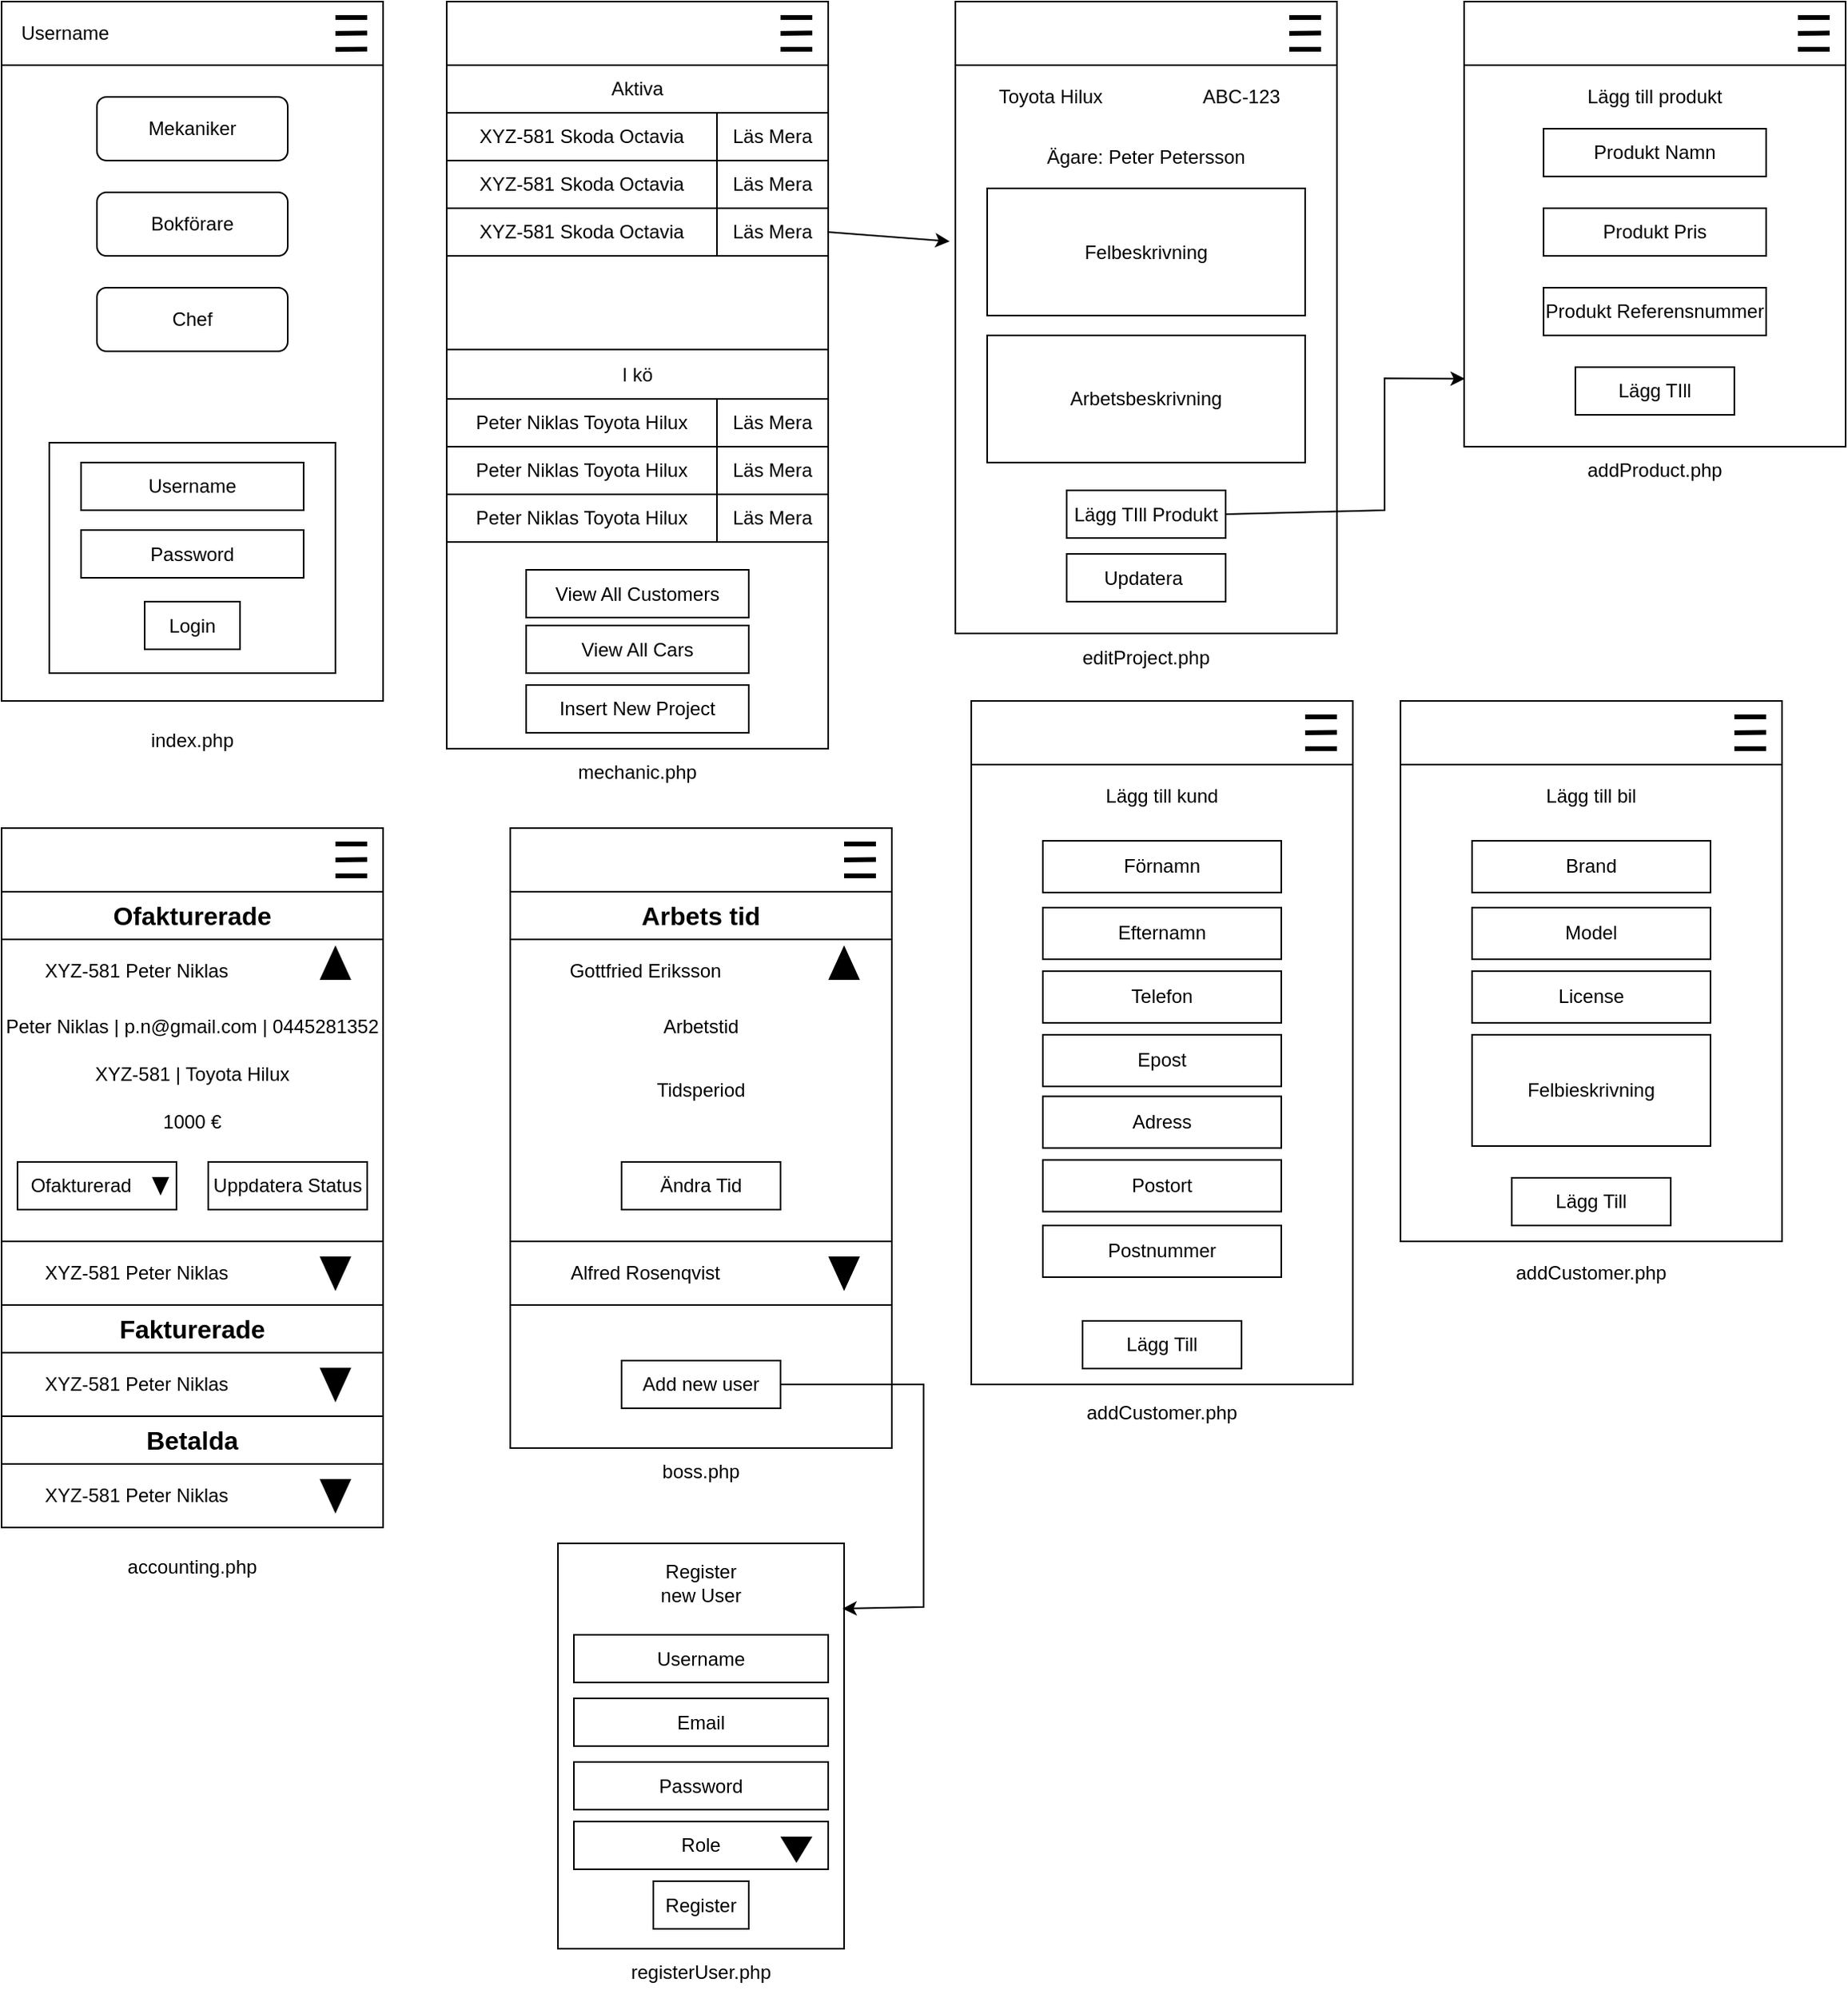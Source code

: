 <mxfile version="24.7.7">
  <diagram name="Page-1" id="hXLBf2nmdJU55-6QV0SX">
    <mxGraphModel dx="1615" dy="877" grid="1" gridSize="10" guides="1" tooltips="1" connect="1" arrows="1" fold="1" page="1" pageScale="1" pageWidth="827" pageHeight="1169" math="0" shadow="0">
      <root>
        <mxCell id="0" />
        <mxCell id="1" parent="0" />
        <mxCell id="6DfYMqk8ctFuEvHkuuXB-1" value="" style="rounded=0;whiteSpace=wrap;html=1;" parent="1" vertex="1">
          <mxGeometry x="40" y="40" width="240" height="440" as="geometry" />
        </mxCell>
        <mxCell id="6DfYMqk8ctFuEvHkuuXB-2" value="index.php" style="text;html=1;align=center;verticalAlign=middle;whiteSpace=wrap;rounded=0;" parent="1" vertex="1">
          <mxGeometry x="100" y="490" width="120" height="30" as="geometry" />
        </mxCell>
        <mxCell id="6DfYMqk8ctFuEvHkuuXB-3" value="" style="rounded=0;whiteSpace=wrap;html=1;" parent="1" vertex="1">
          <mxGeometry x="40" y="40" width="240" height="40" as="geometry" />
        </mxCell>
        <mxCell id="6DfYMqk8ctFuEvHkuuXB-4" value="" style="endArrow=none;html=1;rounded=0;strokeWidth=3;" parent="1" edge="1">
          <mxGeometry width="50" height="50" relative="1" as="geometry">
            <mxPoint x="250" y="50" as="sourcePoint" />
            <mxPoint x="270" y="50" as="targetPoint" />
          </mxGeometry>
        </mxCell>
        <mxCell id="6DfYMqk8ctFuEvHkuuXB-5" value="" style="endArrow=none;html=1;rounded=0;strokeWidth=3;" parent="1" edge="1">
          <mxGeometry width="50" height="50" relative="1" as="geometry">
            <mxPoint x="250" y="60" as="sourcePoint" />
            <mxPoint x="270" y="59.76" as="targetPoint" />
          </mxGeometry>
        </mxCell>
        <mxCell id="6DfYMqk8ctFuEvHkuuXB-6" value="" style="endArrow=none;html=1;rounded=0;strokeWidth=3;" parent="1" edge="1">
          <mxGeometry width="50" height="50" relative="1" as="geometry">
            <mxPoint x="250" y="70.12" as="sourcePoint" />
            <mxPoint x="270" y="69.88" as="targetPoint" />
          </mxGeometry>
        </mxCell>
        <mxCell id="6DfYMqk8ctFuEvHkuuXB-7" value="Mekaniker" style="rounded=1;whiteSpace=wrap;html=1;" parent="1" vertex="1">
          <mxGeometry x="100" y="100" width="120" height="40" as="geometry" />
        </mxCell>
        <mxCell id="6DfYMqk8ctFuEvHkuuXB-8" value="Chef" style="rounded=1;whiteSpace=wrap;html=1;" parent="1" vertex="1">
          <mxGeometry x="100" y="220" width="120" height="40" as="geometry" />
        </mxCell>
        <mxCell id="6DfYMqk8ctFuEvHkuuXB-9" value="Bokförare" style="rounded=1;whiteSpace=wrap;html=1;" parent="1" vertex="1">
          <mxGeometry x="100" y="160" width="120" height="40" as="geometry" />
        </mxCell>
        <mxCell id="6DfYMqk8ctFuEvHkuuXB-10" value="Username" style="text;html=1;align=center;verticalAlign=middle;whiteSpace=wrap;rounded=0;" parent="1" vertex="1">
          <mxGeometry x="40" y="40" width="80" height="40" as="geometry" />
        </mxCell>
        <mxCell id="6DfYMqk8ctFuEvHkuuXB-11" value="" style="rounded=0;whiteSpace=wrap;html=1;" parent="1" vertex="1">
          <mxGeometry x="70" y="317.5" width="180" height="145" as="geometry" />
        </mxCell>
        <mxCell id="6DfYMqk8ctFuEvHkuuXB-12" value="Username" style="rounded=0;whiteSpace=wrap;html=1;" parent="1" vertex="1">
          <mxGeometry x="90" y="330" width="140" height="30" as="geometry" />
        </mxCell>
        <mxCell id="6DfYMqk8ctFuEvHkuuXB-13" value="Password" style="rounded=0;whiteSpace=wrap;html=1;" parent="1" vertex="1">
          <mxGeometry x="90" y="372.5" width="140" height="30" as="geometry" />
        </mxCell>
        <mxCell id="6DfYMqk8ctFuEvHkuuXB-14" value="Login" style="rounded=0;whiteSpace=wrap;html=1;" parent="1" vertex="1">
          <mxGeometry x="130" y="417.5" width="60" height="30" as="geometry" />
        </mxCell>
        <mxCell id="6DfYMqk8ctFuEvHkuuXB-16" value="" style="rounded=0;whiteSpace=wrap;html=1;" parent="1" vertex="1">
          <mxGeometry x="320" y="40" width="240" height="470" as="geometry" />
        </mxCell>
        <mxCell id="6DfYMqk8ctFuEvHkuuXB-17" value="" style="rounded=0;whiteSpace=wrap;html=1;" parent="1" vertex="1">
          <mxGeometry x="320" y="40" width="240" height="40" as="geometry" />
        </mxCell>
        <mxCell id="6DfYMqk8ctFuEvHkuuXB-18" value="" style="endArrow=none;html=1;rounded=0;strokeWidth=3;" parent="1" edge="1">
          <mxGeometry width="50" height="50" relative="1" as="geometry">
            <mxPoint x="530" y="50" as="sourcePoint" />
            <mxPoint x="550" y="50" as="targetPoint" />
          </mxGeometry>
        </mxCell>
        <mxCell id="6DfYMqk8ctFuEvHkuuXB-19" value="" style="endArrow=none;html=1;rounded=0;strokeWidth=3;" parent="1" edge="1">
          <mxGeometry width="50" height="50" relative="1" as="geometry">
            <mxPoint x="530" y="60" as="sourcePoint" />
            <mxPoint x="550" y="59.76" as="targetPoint" />
          </mxGeometry>
        </mxCell>
        <mxCell id="6DfYMqk8ctFuEvHkuuXB-20" value="" style="endArrow=none;html=1;rounded=0;strokeWidth=3;" parent="1" edge="1">
          <mxGeometry width="50" height="50" relative="1" as="geometry">
            <mxPoint x="530" y="70" as="sourcePoint" />
            <mxPoint x="550" y="70" as="targetPoint" />
          </mxGeometry>
        </mxCell>
        <mxCell id="6DfYMqk8ctFuEvHkuuXB-21" value="" style="rounded=0;whiteSpace=wrap;html=1;" parent="1" vertex="1">
          <mxGeometry x="320" y="110" width="240" height="30" as="geometry" />
        </mxCell>
        <mxCell id="6DfYMqk8ctFuEvHkuuXB-22" value="Aktiva" style="text;html=1;align=center;verticalAlign=middle;whiteSpace=wrap;rounded=0;" parent="1" vertex="1">
          <mxGeometry x="410" y="80" width="60" height="30" as="geometry" />
        </mxCell>
        <mxCell id="6DfYMqk8ctFuEvHkuuXB-23" value="XYZ-581 Skoda Octavia" style="text;html=1;align=center;verticalAlign=middle;whiteSpace=wrap;rounded=0;" parent="1" vertex="1">
          <mxGeometry x="320" y="110" width="170" height="30" as="geometry" />
        </mxCell>
        <mxCell id="6DfYMqk8ctFuEvHkuuXB-24" value="Läs Mera" style="rounded=0;whiteSpace=wrap;html=1;" parent="1" vertex="1">
          <mxGeometry x="490" y="110" width="70" height="30" as="geometry" />
        </mxCell>
        <mxCell id="6DfYMqk8ctFuEvHkuuXB-25" value="" style="rounded=0;whiteSpace=wrap;html=1;" parent="1" vertex="1">
          <mxGeometry x="320" y="140" width="240" height="30" as="geometry" />
        </mxCell>
        <mxCell id="6DfYMqk8ctFuEvHkuuXB-26" value="XYZ-581 Skoda Octavia" style="text;html=1;align=center;verticalAlign=middle;whiteSpace=wrap;rounded=0;" parent="1" vertex="1">
          <mxGeometry x="320" y="140" width="170" height="30" as="geometry" />
        </mxCell>
        <mxCell id="6DfYMqk8ctFuEvHkuuXB-27" value="Läs Mera" style="rounded=0;whiteSpace=wrap;html=1;" parent="1" vertex="1">
          <mxGeometry x="490" y="140" width="70" height="30" as="geometry" />
        </mxCell>
        <mxCell id="6DfYMqk8ctFuEvHkuuXB-28" value="" style="rounded=0;whiteSpace=wrap;html=1;" parent="1" vertex="1">
          <mxGeometry x="320" y="170" width="240" height="30" as="geometry" />
        </mxCell>
        <mxCell id="6DfYMqk8ctFuEvHkuuXB-29" value="XYZ-581 Skoda Octavia" style="text;html=1;align=center;verticalAlign=middle;whiteSpace=wrap;rounded=0;" parent="1" vertex="1">
          <mxGeometry x="320" y="170" width="170" height="30" as="geometry" />
        </mxCell>
        <mxCell id="6DfYMqk8ctFuEvHkuuXB-30" value="Läs Mera" style="rounded=0;whiteSpace=wrap;html=1;" parent="1" vertex="1">
          <mxGeometry x="490" y="170" width="70" height="30" as="geometry" />
        </mxCell>
        <mxCell id="6DfYMqk8ctFuEvHkuuXB-31" value="" style="endArrow=none;html=1;rounded=0;entryX=1;entryY=0.5;entryDx=0;entryDy=0;exitX=0;exitY=0.5;exitDx=0;exitDy=0;" parent="1" edge="1">
          <mxGeometry width="50" height="50" relative="1" as="geometry">
            <mxPoint x="320" y="258.82" as="sourcePoint" />
            <mxPoint x="560" y="258.82" as="targetPoint" />
          </mxGeometry>
        </mxCell>
        <mxCell id="6DfYMqk8ctFuEvHkuuXB-32" value="" style="rounded=0;whiteSpace=wrap;html=1;" parent="1" vertex="1">
          <mxGeometry x="320" y="290" width="240" height="30" as="geometry" />
        </mxCell>
        <mxCell id="6DfYMqk8ctFuEvHkuuXB-33" value="Peter Niklas Toyota Hilux" style="text;html=1;align=center;verticalAlign=middle;whiteSpace=wrap;rounded=0;" parent="1" vertex="1">
          <mxGeometry x="320" y="290" width="170" height="30" as="geometry" />
        </mxCell>
        <mxCell id="6DfYMqk8ctFuEvHkuuXB-34" value="Läs Mera" style="rounded=0;whiteSpace=wrap;html=1;" parent="1" vertex="1">
          <mxGeometry x="490" y="290" width="70" height="30" as="geometry" />
        </mxCell>
        <mxCell id="6DfYMqk8ctFuEvHkuuXB-35" value="I kö" style="text;html=1;align=center;verticalAlign=middle;whiteSpace=wrap;rounded=0;" parent="1" vertex="1">
          <mxGeometry x="410" y="260" width="60" height="30" as="geometry" />
        </mxCell>
        <mxCell id="6DfYMqk8ctFuEvHkuuXB-36" value="" style="rounded=0;whiteSpace=wrap;html=1;" parent="1" vertex="1">
          <mxGeometry x="320" y="320" width="240" height="30" as="geometry" />
        </mxCell>
        <mxCell id="6DfYMqk8ctFuEvHkuuXB-37" value="Peter Niklas Toyota Hilux" style="text;html=1;align=center;verticalAlign=middle;whiteSpace=wrap;rounded=0;" parent="1" vertex="1">
          <mxGeometry x="320" y="320" width="170" height="30" as="geometry" />
        </mxCell>
        <mxCell id="6DfYMqk8ctFuEvHkuuXB-38" value="Läs Mera" style="rounded=0;whiteSpace=wrap;html=1;" parent="1" vertex="1">
          <mxGeometry x="490" y="320" width="70" height="30" as="geometry" />
        </mxCell>
        <mxCell id="6DfYMqk8ctFuEvHkuuXB-39" value="" style="rounded=0;whiteSpace=wrap;html=1;" parent="1" vertex="1">
          <mxGeometry x="320" y="350" width="240" height="30" as="geometry" />
        </mxCell>
        <mxCell id="6DfYMqk8ctFuEvHkuuXB-40" value="Peter Niklas Toyota Hilux" style="text;html=1;align=center;verticalAlign=middle;whiteSpace=wrap;rounded=0;" parent="1" vertex="1">
          <mxGeometry x="320" y="350" width="170" height="30" as="geometry" />
        </mxCell>
        <mxCell id="6DfYMqk8ctFuEvHkuuXB-41" value="Läs Mera" style="rounded=0;whiteSpace=wrap;html=1;" parent="1" vertex="1">
          <mxGeometry x="490" y="350" width="70" height="30" as="geometry" />
        </mxCell>
        <mxCell id="6DfYMqk8ctFuEvHkuuXB-42" value="View All Cars" style="rounded=0;whiteSpace=wrap;html=1;" parent="1" vertex="1">
          <mxGeometry x="370" y="432.5" width="140" height="30" as="geometry" />
        </mxCell>
        <mxCell id="6DfYMqk8ctFuEvHkuuXB-43" value="View All Customers" style="rounded=0;whiteSpace=wrap;html=1;" parent="1" vertex="1">
          <mxGeometry x="370" y="397.5" width="140" height="30" as="geometry" />
        </mxCell>
        <mxCell id="6DfYMqk8ctFuEvHkuuXB-44" value="Insert New Project" style="rounded=0;whiteSpace=wrap;html=1;" parent="1" vertex="1">
          <mxGeometry x="370" y="470" width="140" height="30" as="geometry" />
        </mxCell>
        <mxCell id="6DfYMqk8ctFuEvHkuuXB-45" value="mechanic.php" style="text;html=1;align=center;verticalAlign=middle;whiteSpace=wrap;rounded=0;" parent="1" vertex="1">
          <mxGeometry x="380" y="510" width="120" height="30" as="geometry" />
        </mxCell>
        <mxCell id="6DfYMqk8ctFuEvHkuuXB-46" value="" style="rounded=0;whiteSpace=wrap;html=1;" parent="1" vertex="1">
          <mxGeometry x="40" y="560" width="240" height="440" as="geometry" />
        </mxCell>
        <mxCell id="6DfYMqk8ctFuEvHkuuXB-47" value="accounting.php" style="text;html=1;align=center;verticalAlign=middle;whiteSpace=wrap;rounded=0;" parent="1" vertex="1">
          <mxGeometry x="100" y="1010" width="120" height="30" as="geometry" />
        </mxCell>
        <mxCell id="6DfYMqk8ctFuEvHkuuXB-48" value="" style="rounded=0;whiteSpace=wrap;html=1;" parent="1" vertex="1">
          <mxGeometry x="40" y="560" width="240" height="40" as="geometry" />
        </mxCell>
        <mxCell id="6DfYMqk8ctFuEvHkuuXB-49" value="" style="endArrow=none;html=1;rounded=0;strokeWidth=3;" parent="1" edge="1">
          <mxGeometry width="50" height="50" relative="1" as="geometry">
            <mxPoint x="250" y="570" as="sourcePoint" />
            <mxPoint x="270" y="570" as="targetPoint" />
          </mxGeometry>
        </mxCell>
        <mxCell id="6DfYMqk8ctFuEvHkuuXB-50" value="" style="endArrow=none;html=1;rounded=0;strokeWidth=3;" parent="1" edge="1">
          <mxGeometry width="50" height="50" relative="1" as="geometry">
            <mxPoint x="250" y="580" as="sourcePoint" />
            <mxPoint x="270" y="579.76" as="targetPoint" />
          </mxGeometry>
        </mxCell>
        <mxCell id="6DfYMqk8ctFuEvHkuuXB-51" value="" style="endArrow=none;html=1;rounded=0;strokeWidth=3;" parent="1" edge="1">
          <mxGeometry width="50" height="50" relative="1" as="geometry">
            <mxPoint x="250" y="590" as="sourcePoint" />
            <mxPoint x="270" y="590" as="targetPoint" />
          </mxGeometry>
        </mxCell>
        <mxCell id="6DfYMqk8ctFuEvHkuuXB-52" value="&lt;font style=&quot;font-size: 16px;&quot;&gt;&lt;b&gt;Ofakturerade&lt;/b&gt;&lt;/font&gt;" style="rounded=0;whiteSpace=wrap;html=1;" parent="1" vertex="1">
          <mxGeometry x="40" y="600" width="240" height="30" as="geometry" />
        </mxCell>
        <mxCell id="6DfYMqk8ctFuEvHkuuXB-53" value="" style="rounded=0;whiteSpace=wrap;html=1;" parent="1" vertex="1">
          <mxGeometry x="40" y="630" width="240" height="190" as="geometry" />
        </mxCell>
        <mxCell id="6DfYMqk8ctFuEvHkuuXB-54" value="XYZ-581 Peter Niklas" style="text;html=1;align=center;verticalAlign=middle;whiteSpace=wrap;rounded=0;" parent="1" vertex="1">
          <mxGeometry x="40" y="630" width="170" height="40" as="geometry" />
        </mxCell>
        <mxCell id="6DfYMqk8ctFuEvHkuuXB-55" value="" style="shape=mxgraph.arrows2.wedgeArrow;html=1;bendable=0;startWidth=9.167;fillColor=strokeColor;defaultFillColor=invert;defaultGradientColor=invert;rounded=0;" parent="1" edge="1">
          <mxGeometry width="100" height="100" relative="1" as="geometry">
            <mxPoint x="250" y="655" as="sourcePoint" />
            <mxPoint x="250" y="635" as="targetPoint" />
          </mxGeometry>
        </mxCell>
        <mxCell id="6DfYMqk8ctFuEvHkuuXB-56" value="" style="rounded=0;whiteSpace=wrap;html=1;" parent="1" vertex="1">
          <mxGeometry x="40" y="820" width="240" height="40" as="geometry" />
        </mxCell>
        <mxCell id="6DfYMqk8ctFuEvHkuuXB-57" value="XYZ-581 Peter Niklas" style="text;html=1;align=center;verticalAlign=middle;whiteSpace=wrap;rounded=0;" parent="1" vertex="1">
          <mxGeometry x="40" y="820" width="170" height="40" as="geometry" />
        </mxCell>
        <mxCell id="6DfYMqk8ctFuEvHkuuXB-58" value="" style="shape=mxgraph.arrows2.wedgeArrow;html=1;bendable=0;startWidth=9.167;fillColor=strokeColor;defaultFillColor=invert;defaultGradientColor=invert;rounded=0;" parent="1" edge="1">
          <mxGeometry width="100" height="100" relative="1" as="geometry">
            <mxPoint x="250" y="830" as="sourcePoint" />
            <mxPoint x="250" y="850" as="targetPoint" />
          </mxGeometry>
        </mxCell>
        <mxCell id="6DfYMqk8ctFuEvHkuuXB-59" value="Peter Niklas | p.n@gmail.com | 0445281352" style="text;html=1;align=center;verticalAlign=middle;whiteSpace=wrap;rounded=0;" parent="1" vertex="1">
          <mxGeometry x="40" y="670" width="240" height="30" as="geometry" />
        </mxCell>
        <mxCell id="6DfYMqk8ctFuEvHkuuXB-60" value="XYZ-581 | Toyota Hilux" style="text;html=1;align=center;verticalAlign=middle;whiteSpace=wrap;rounded=0;" parent="1" vertex="1">
          <mxGeometry x="40" y="700" width="240" height="30" as="geometry" />
        </mxCell>
        <mxCell id="6DfYMqk8ctFuEvHkuuXB-61" value="1000 €" style="text;html=1;align=center;verticalAlign=middle;whiteSpace=wrap;rounded=0;" parent="1" vertex="1">
          <mxGeometry x="40" y="730" width="240" height="30" as="geometry" />
        </mxCell>
        <mxCell id="6DfYMqk8ctFuEvHkuuXB-62" value="" style="rounded=0;whiteSpace=wrap;html=1;" parent="1" vertex="1">
          <mxGeometry x="50" y="770" width="100" height="30" as="geometry" />
        </mxCell>
        <mxCell id="6DfYMqk8ctFuEvHkuuXB-63" value="Ofakturerad" style="text;html=1;align=center;verticalAlign=middle;whiteSpace=wrap;rounded=0;" parent="1" vertex="1">
          <mxGeometry x="60" y="770" width="60" height="30" as="geometry" />
        </mxCell>
        <mxCell id="6DfYMqk8ctFuEvHkuuXB-64" value="" style="shape=mxgraph.arrows2.wedgeArrow;html=1;bendable=0;startWidth=4.651;fillColor=strokeColor;defaultFillColor=invert;defaultGradientColor=invert;rounded=0;" parent="1" edge="1">
          <mxGeometry width="100" height="100" relative="1" as="geometry">
            <mxPoint x="140" y="780" as="sourcePoint" />
            <mxPoint x="140" y="790" as="targetPoint" />
          </mxGeometry>
        </mxCell>
        <mxCell id="6DfYMqk8ctFuEvHkuuXB-65" value="Uppdatera Status" style="rounded=0;whiteSpace=wrap;html=1;" parent="1" vertex="1">
          <mxGeometry x="170" y="770" width="100" height="30" as="geometry" />
        </mxCell>
        <mxCell id="6DfYMqk8ctFuEvHkuuXB-66" value="&lt;font style=&quot;font-size: 16px;&quot;&gt;&lt;b&gt;Fakturerade&lt;/b&gt;&lt;/font&gt;" style="rounded=0;whiteSpace=wrap;html=1;" parent="1" vertex="1">
          <mxGeometry x="40" y="860" width="240" height="30" as="geometry" />
        </mxCell>
        <mxCell id="6DfYMqk8ctFuEvHkuuXB-67" value="" style="rounded=0;whiteSpace=wrap;html=1;" parent="1" vertex="1">
          <mxGeometry x="40" y="890" width="240" height="40" as="geometry" />
        </mxCell>
        <mxCell id="6DfYMqk8ctFuEvHkuuXB-68" value="XYZ-581 Peter Niklas" style="text;html=1;align=center;verticalAlign=middle;whiteSpace=wrap;rounded=0;" parent="1" vertex="1">
          <mxGeometry x="40" y="890" width="170" height="40" as="geometry" />
        </mxCell>
        <mxCell id="6DfYMqk8ctFuEvHkuuXB-69" value="" style="shape=mxgraph.arrows2.wedgeArrow;html=1;bendable=0;startWidth=9.167;fillColor=strokeColor;defaultFillColor=invert;defaultGradientColor=invert;rounded=0;" parent="1" edge="1">
          <mxGeometry width="100" height="100" relative="1" as="geometry">
            <mxPoint x="250" y="900" as="sourcePoint" />
            <mxPoint x="250" y="920" as="targetPoint" />
          </mxGeometry>
        </mxCell>
        <mxCell id="6DfYMqk8ctFuEvHkuuXB-70" value="&lt;font style=&quot;font-size: 16px;&quot;&gt;&lt;b&gt;Betalda&lt;/b&gt;&lt;/font&gt;" style="rounded=0;whiteSpace=wrap;html=1;" parent="1" vertex="1">
          <mxGeometry x="40" y="930" width="240" height="30" as="geometry" />
        </mxCell>
        <mxCell id="6DfYMqk8ctFuEvHkuuXB-71" value="" style="rounded=0;whiteSpace=wrap;html=1;" parent="1" vertex="1">
          <mxGeometry x="40" y="960" width="240" height="40" as="geometry" />
        </mxCell>
        <mxCell id="6DfYMqk8ctFuEvHkuuXB-72" value="XYZ-581 Peter Niklas" style="text;html=1;align=center;verticalAlign=middle;whiteSpace=wrap;rounded=0;" parent="1" vertex="1">
          <mxGeometry x="40" y="960" width="170" height="40" as="geometry" />
        </mxCell>
        <mxCell id="6DfYMqk8ctFuEvHkuuXB-73" value="" style="shape=mxgraph.arrows2.wedgeArrow;html=1;bendable=0;startWidth=9.167;fillColor=strokeColor;defaultFillColor=invert;defaultGradientColor=invert;rounded=0;" parent="1" edge="1">
          <mxGeometry width="100" height="100" relative="1" as="geometry">
            <mxPoint x="250" y="970" as="sourcePoint" />
            <mxPoint x="250" y="990" as="targetPoint" />
          </mxGeometry>
        </mxCell>
        <mxCell id="6DfYMqk8ctFuEvHkuuXB-74" value="" style="rounded=0;whiteSpace=wrap;html=1;" parent="1" vertex="1">
          <mxGeometry x="360" y="560" width="240" height="300" as="geometry" />
        </mxCell>
        <mxCell id="6DfYMqk8ctFuEvHkuuXB-75" value="" style="rounded=0;whiteSpace=wrap;html=1;" parent="1" vertex="1">
          <mxGeometry x="360" y="560" width="240" height="40" as="geometry" />
        </mxCell>
        <mxCell id="6DfYMqk8ctFuEvHkuuXB-76" value="" style="endArrow=none;html=1;rounded=0;strokeWidth=3;" parent="1" edge="1">
          <mxGeometry width="50" height="50" relative="1" as="geometry">
            <mxPoint x="570" y="570" as="sourcePoint" />
            <mxPoint x="590" y="570" as="targetPoint" />
          </mxGeometry>
        </mxCell>
        <mxCell id="6DfYMqk8ctFuEvHkuuXB-77" value="" style="endArrow=none;html=1;rounded=0;strokeWidth=3;" parent="1" edge="1">
          <mxGeometry width="50" height="50" relative="1" as="geometry">
            <mxPoint x="570" y="580" as="sourcePoint" />
            <mxPoint x="590" y="579.76" as="targetPoint" />
          </mxGeometry>
        </mxCell>
        <mxCell id="6DfYMqk8ctFuEvHkuuXB-78" value="" style="endArrow=none;html=1;rounded=0;strokeWidth=3;" parent="1" edge="1">
          <mxGeometry width="50" height="50" relative="1" as="geometry">
            <mxPoint x="570" y="590" as="sourcePoint" />
            <mxPoint x="590" y="590" as="targetPoint" />
          </mxGeometry>
        </mxCell>
        <mxCell id="6DfYMqk8ctFuEvHkuuXB-79" value="boss.php" style="text;html=1;align=center;verticalAlign=middle;whiteSpace=wrap;rounded=0;" parent="1" vertex="1">
          <mxGeometry x="420" y="950" width="120" height="30" as="geometry" />
        </mxCell>
        <mxCell id="6DfYMqk8ctFuEvHkuuXB-80" value="&lt;span style=&quot;font-size: 16px;&quot;&gt;&lt;b&gt;Arbets tid&lt;/b&gt;&lt;/span&gt;" style="rounded=0;whiteSpace=wrap;html=1;" parent="1" vertex="1">
          <mxGeometry x="360" y="600" width="240" height="30" as="geometry" />
        </mxCell>
        <mxCell id="6DfYMqk8ctFuEvHkuuXB-81" value="" style="rounded=0;whiteSpace=wrap;html=1;" parent="1" vertex="1">
          <mxGeometry x="360" y="630" width="240" height="190" as="geometry" />
        </mxCell>
        <mxCell id="6DfYMqk8ctFuEvHkuuXB-82" value="Gottfried Eriksson" style="text;html=1;align=center;verticalAlign=middle;whiteSpace=wrap;rounded=0;" parent="1" vertex="1">
          <mxGeometry x="360" y="630" width="170" height="40" as="geometry" />
        </mxCell>
        <mxCell id="6DfYMqk8ctFuEvHkuuXB-83" value="" style="shape=mxgraph.arrows2.wedgeArrow;html=1;bendable=0;startWidth=9.167;fillColor=strokeColor;defaultFillColor=invert;defaultGradientColor=invert;rounded=0;" parent="1" edge="1">
          <mxGeometry width="100" height="100" relative="1" as="geometry">
            <mxPoint x="570" y="655" as="sourcePoint" />
            <mxPoint x="570" y="635" as="targetPoint" />
          </mxGeometry>
        </mxCell>
        <mxCell id="6DfYMqk8ctFuEvHkuuXB-84" value="Arbetstid" style="text;html=1;align=center;verticalAlign=middle;whiteSpace=wrap;rounded=0;" parent="1" vertex="1">
          <mxGeometry x="360" y="670" width="240" height="30" as="geometry" />
        </mxCell>
        <mxCell id="6DfYMqk8ctFuEvHkuuXB-85" value="Tidsperiod" style="text;html=1;align=center;verticalAlign=middle;whiteSpace=wrap;rounded=0;" parent="1" vertex="1">
          <mxGeometry x="360" y="710" width="240" height="30" as="geometry" />
        </mxCell>
        <mxCell id="6DfYMqk8ctFuEvHkuuXB-87" value="Ändra Tid" style="rounded=0;whiteSpace=wrap;html=1;" parent="1" vertex="1">
          <mxGeometry x="430" y="770" width="100" height="30" as="geometry" />
        </mxCell>
        <mxCell id="6DfYMqk8ctFuEvHkuuXB-88" value="" style="rounded=0;whiteSpace=wrap;html=1;" parent="1" vertex="1">
          <mxGeometry x="360" y="820" width="240" height="40" as="geometry" />
        </mxCell>
        <mxCell id="6DfYMqk8ctFuEvHkuuXB-89" value="Alfred Rosenqvist" style="text;html=1;align=center;verticalAlign=middle;whiteSpace=wrap;rounded=0;" parent="1" vertex="1">
          <mxGeometry x="360" y="820" width="170" height="40" as="geometry" />
        </mxCell>
        <mxCell id="6DfYMqk8ctFuEvHkuuXB-90" value="" style="shape=mxgraph.arrows2.wedgeArrow;html=1;bendable=0;startWidth=9.167;fillColor=strokeColor;defaultFillColor=invert;defaultGradientColor=invert;rounded=0;" parent="1" edge="1">
          <mxGeometry width="100" height="100" relative="1" as="geometry">
            <mxPoint x="570" y="830" as="sourcePoint" />
            <mxPoint x="570" y="850" as="targetPoint" />
          </mxGeometry>
        </mxCell>
        <mxCell id="6DfYMqk8ctFuEvHkuuXB-91" value="" style="rounded=0;whiteSpace=wrap;html=1;" parent="1" vertex="1">
          <mxGeometry x="390" y="1010" width="180" height="255" as="geometry" />
        </mxCell>
        <mxCell id="6DfYMqk8ctFuEvHkuuXB-92" value="Username" style="rounded=0;whiteSpace=wrap;html=1;" parent="1" vertex="1">
          <mxGeometry x="400" y="1067.5" width="160" height="30" as="geometry" />
        </mxCell>
        <mxCell id="6DfYMqk8ctFuEvHkuuXB-93" value="Email" style="rounded=0;whiteSpace=wrap;html=1;" parent="1" vertex="1">
          <mxGeometry x="400" y="1107.5" width="160" height="30" as="geometry" />
        </mxCell>
        <mxCell id="6DfYMqk8ctFuEvHkuuXB-94" value="Password" style="rounded=0;whiteSpace=wrap;html=1;" parent="1" vertex="1">
          <mxGeometry x="400" y="1147.5" width="160" height="30" as="geometry" />
        </mxCell>
        <mxCell id="6DfYMqk8ctFuEvHkuuXB-95" value="Register" style="rounded=0;whiteSpace=wrap;html=1;" parent="1" vertex="1">
          <mxGeometry x="450" y="1222.5" width="60" height="30" as="geometry" />
        </mxCell>
        <mxCell id="6DfYMqk8ctFuEvHkuuXB-96" value="Register new User" style="text;html=1;align=center;verticalAlign=middle;whiteSpace=wrap;rounded=0;" parent="1" vertex="1">
          <mxGeometry x="450" y="1020" width="60" height="30" as="geometry" />
        </mxCell>
        <mxCell id="6DfYMqk8ctFuEvHkuuXB-97" value="Role" style="rounded=0;whiteSpace=wrap;html=1;" parent="1" vertex="1">
          <mxGeometry x="400" y="1185" width="160" height="30" as="geometry" />
        </mxCell>
        <mxCell id="6DfYMqk8ctFuEvHkuuXB-98" value="" style="shape=mxgraph.arrows2.wedgeArrow;html=1;bendable=0;startWidth=9.167;fillColor=strokeColor;defaultFillColor=invert;defaultGradientColor=invert;rounded=0;" parent="1" edge="1">
          <mxGeometry width="100" height="100" relative="1" as="geometry">
            <mxPoint x="540" y="1195" as="sourcePoint" />
            <mxPoint x="540" y="1210" as="targetPoint" />
          </mxGeometry>
        </mxCell>
        <mxCell id="xMDKRbj3SsFjfM6YkodZ-1" value="" style="rounded=0;whiteSpace=wrap;html=1;" vertex="1" parent="1">
          <mxGeometry x="960" y="80" width="240" height="240" as="geometry" />
        </mxCell>
        <mxCell id="xMDKRbj3SsFjfM6YkodZ-2" value="Lägg till produkt" style="text;html=1;align=center;verticalAlign=middle;whiteSpace=wrap;rounded=0;" vertex="1" parent="1">
          <mxGeometry x="995" y="80" width="170" height="40" as="geometry" />
        </mxCell>
        <mxCell id="xMDKRbj3SsFjfM6YkodZ-7" value="Lägg TIll" style="rounded=0;whiteSpace=wrap;html=1;" vertex="1" parent="1">
          <mxGeometry x="1030" y="270" width="100" height="30" as="geometry" />
        </mxCell>
        <mxCell id="xMDKRbj3SsFjfM6YkodZ-8" value="" style="rounded=0;whiteSpace=wrap;html=1;" vertex="1" parent="1">
          <mxGeometry x="960" y="40" width="240" height="40" as="geometry" />
        </mxCell>
        <mxCell id="xMDKRbj3SsFjfM6YkodZ-9" value="" style="endArrow=none;html=1;rounded=0;strokeWidth=3;" edge="1" parent="1">
          <mxGeometry width="50" height="50" relative="1" as="geometry">
            <mxPoint x="1170" y="50" as="sourcePoint" />
            <mxPoint x="1190" y="50" as="targetPoint" />
          </mxGeometry>
        </mxCell>
        <mxCell id="xMDKRbj3SsFjfM6YkodZ-10" value="" style="endArrow=none;html=1;rounded=0;strokeWidth=3;" edge="1" parent="1">
          <mxGeometry width="50" height="50" relative="1" as="geometry">
            <mxPoint x="1170" y="60" as="sourcePoint" />
            <mxPoint x="1190" y="59.76" as="targetPoint" />
          </mxGeometry>
        </mxCell>
        <mxCell id="xMDKRbj3SsFjfM6YkodZ-11" value="" style="endArrow=none;html=1;rounded=0;strokeWidth=3;" edge="1" parent="1">
          <mxGeometry width="50" height="50" relative="1" as="geometry">
            <mxPoint x="1170" y="70" as="sourcePoint" />
            <mxPoint x="1190" y="70" as="targetPoint" />
          </mxGeometry>
        </mxCell>
        <mxCell id="xMDKRbj3SsFjfM6YkodZ-13" value="Produkt Namn" style="rounded=0;whiteSpace=wrap;html=1;" vertex="1" parent="1">
          <mxGeometry x="1010" y="120" width="140" height="30" as="geometry" />
        </mxCell>
        <mxCell id="xMDKRbj3SsFjfM6YkodZ-14" value="Produkt Pris" style="rounded=0;whiteSpace=wrap;html=1;" vertex="1" parent="1">
          <mxGeometry x="1010" y="170" width="140" height="30" as="geometry" />
        </mxCell>
        <mxCell id="xMDKRbj3SsFjfM6YkodZ-15" value="Produkt Referensnummer" style="rounded=0;whiteSpace=wrap;html=1;" vertex="1" parent="1">
          <mxGeometry x="1010" y="220" width="140" height="30" as="geometry" />
        </mxCell>
        <mxCell id="xMDKRbj3SsFjfM6YkodZ-16" value="" style="rounded=0;whiteSpace=wrap;html=1;" vertex="1" parent="1">
          <mxGeometry x="640" y="80" width="240" height="357.5" as="geometry" />
        </mxCell>
        <mxCell id="xMDKRbj3SsFjfM6YkodZ-17" value="Toyota Hilux" style="text;html=1;align=center;verticalAlign=middle;whiteSpace=wrap;rounded=0;" vertex="1" parent="1">
          <mxGeometry x="640" y="80" width="120" height="40" as="geometry" />
        </mxCell>
        <mxCell id="xMDKRbj3SsFjfM6YkodZ-18" value="Lägg TIll Produkt" style="rounded=0;whiteSpace=wrap;html=1;" vertex="1" parent="1">
          <mxGeometry x="710" y="347.5" width="100" height="30" as="geometry" />
        </mxCell>
        <mxCell id="xMDKRbj3SsFjfM6YkodZ-19" value="" style="rounded=0;whiteSpace=wrap;html=1;" vertex="1" parent="1">
          <mxGeometry x="640" y="40" width="240" height="40" as="geometry" />
        </mxCell>
        <mxCell id="xMDKRbj3SsFjfM6YkodZ-20" value="" style="endArrow=none;html=1;rounded=0;strokeWidth=3;" edge="1" parent="1">
          <mxGeometry width="50" height="50" relative="1" as="geometry">
            <mxPoint x="850" y="50" as="sourcePoint" />
            <mxPoint x="870" y="50" as="targetPoint" />
          </mxGeometry>
        </mxCell>
        <mxCell id="xMDKRbj3SsFjfM6YkodZ-21" value="" style="endArrow=none;html=1;rounded=0;strokeWidth=3;" edge="1" parent="1">
          <mxGeometry width="50" height="50" relative="1" as="geometry">
            <mxPoint x="850" y="60" as="sourcePoint" />
            <mxPoint x="870" y="59.76" as="targetPoint" />
          </mxGeometry>
        </mxCell>
        <mxCell id="xMDKRbj3SsFjfM6YkodZ-22" value="" style="endArrow=none;html=1;rounded=0;strokeWidth=3;" edge="1" parent="1">
          <mxGeometry width="50" height="50" relative="1" as="geometry">
            <mxPoint x="850" y="70" as="sourcePoint" />
            <mxPoint x="870" y="70" as="targetPoint" />
          </mxGeometry>
        </mxCell>
        <mxCell id="xMDKRbj3SsFjfM6YkodZ-23" value="Felbeskrivning" style="rounded=0;whiteSpace=wrap;html=1;" vertex="1" parent="1">
          <mxGeometry x="660" y="157.5" width="200" height="80" as="geometry" />
        </mxCell>
        <mxCell id="xMDKRbj3SsFjfM6YkodZ-26" value="Ägare: Peter Petersson" style="text;html=1;align=center;verticalAlign=middle;whiteSpace=wrap;rounded=0;" vertex="1" parent="1">
          <mxGeometry x="675" y="117.5" width="170" height="40" as="geometry" />
        </mxCell>
        <mxCell id="xMDKRbj3SsFjfM6YkodZ-27" value="ABC-123" style="text;html=1;align=center;verticalAlign=middle;whiteSpace=wrap;rounded=0;" vertex="1" parent="1">
          <mxGeometry x="760" y="80" width="120" height="40" as="geometry" />
        </mxCell>
        <mxCell id="xMDKRbj3SsFjfM6YkodZ-28" value="Arbetsbeskrivning" style="rounded=0;whiteSpace=wrap;html=1;" vertex="1" parent="1">
          <mxGeometry x="660" y="250" width="200" height="80" as="geometry" />
        </mxCell>
        <mxCell id="xMDKRbj3SsFjfM6YkodZ-29" value="Updatera&amp;nbsp;" style="rounded=0;whiteSpace=wrap;html=1;" vertex="1" parent="1">
          <mxGeometry x="710" y="387.5" width="100" height="30" as="geometry" />
        </mxCell>
        <mxCell id="xMDKRbj3SsFjfM6YkodZ-31" value="" style="endArrow=classic;html=1;rounded=0;exitX=1;exitY=0.5;exitDx=0;exitDy=0;entryX=-0.015;entryY=0.31;entryDx=0;entryDy=0;entryPerimeter=0;" edge="1" parent="1" source="6DfYMqk8ctFuEvHkuuXB-30" target="xMDKRbj3SsFjfM6YkodZ-16">
          <mxGeometry width="50" height="50" relative="1" as="geometry">
            <mxPoint x="680" y="260" as="sourcePoint" />
            <mxPoint x="730" y="210" as="targetPoint" />
          </mxGeometry>
        </mxCell>
        <mxCell id="xMDKRbj3SsFjfM6YkodZ-32" value="" style="endArrow=classic;html=1;rounded=0;exitX=1;exitY=0.5;exitDx=0;exitDy=0;entryX=0.002;entryY=0.822;entryDx=0;entryDy=0;entryPerimeter=0;" edge="1" parent="1" source="xMDKRbj3SsFjfM6YkodZ-18" target="xMDKRbj3SsFjfM6YkodZ-1">
          <mxGeometry width="50" height="50" relative="1" as="geometry">
            <mxPoint x="680" y="260" as="sourcePoint" />
            <mxPoint x="730" y="210" as="targetPoint" />
            <Array as="points">
              <mxPoint x="910" y="360" />
              <mxPoint x="910" y="277" />
            </Array>
          </mxGeometry>
        </mxCell>
        <mxCell id="xMDKRbj3SsFjfM6YkodZ-33" value="" style="rounded=0;whiteSpace=wrap;html=1;" vertex="1" parent="1">
          <mxGeometry x="650" y="520" width="240" height="390" as="geometry" />
        </mxCell>
        <mxCell id="xMDKRbj3SsFjfM6YkodZ-34" value="Lägg till kund" style="text;html=1;align=center;verticalAlign=middle;whiteSpace=wrap;rounded=0;" vertex="1" parent="1">
          <mxGeometry x="710" y="520" width="120" height="40" as="geometry" />
        </mxCell>
        <mxCell id="xMDKRbj3SsFjfM6YkodZ-36" value="" style="rounded=0;whiteSpace=wrap;html=1;" vertex="1" parent="1">
          <mxGeometry x="650" y="480" width="240" height="40" as="geometry" />
        </mxCell>
        <mxCell id="xMDKRbj3SsFjfM6YkodZ-37" value="" style="endArrow=none;html=1;rounded=0;strokeWidth=3;" edge="1" parent="1">
          <mxGeometry width="50" height="50" relative="1" as="geometry">
            <mxPoint x="860" y="490" as="sourcePoint" />
            <mxPoint x="880" y="490" as="targetPoint" />
          </mxGeometry>
        </mxCell>
        <mxCell id="xMDKRbj3SsFjfM6YkodZ-38" value="" style="endArrow=none;html=1;rounded=0;strokeWidth=3;" edge="1" parent="1">
          <mxGeometry width="50" height="50" relative="1" as="geometry">
            <mxPoint x="860" y="500" as="sourcePoint" />
            <mxPoint x="880" y="499.76" as="targetPoint" />
          </mxGeometry>
        </mxCell>
        <mxCell id="xMDKRbj3SsFjfM6YkodZ-39" value="" style="endArrow=none;html=1;rounded=0;strokeWidth=3;" edge="1" parent="1">
          <mxGeometry width="50" height="50" relative="1" as="geometry">
            <mxPoint x="860" y="510" as="sourcePoint" />
            <mxPoint x="880" y="510" as="targetPoint" />
          </mxGeometry>
        </mxCell>
        <mxCell id="xMDKRbj3SsFjfM6YkodZ-40" value="Förnamn" style="rounded=0;whiteSpace=wrap;html=1;" vertex="1" parent="1">
          <mxGeometry x="695" y="568" width="150" height="32.5" as="geometry" />
        </mxCell>
        <mxCell id="xMDKRbj3SsFjfM6YkodZ-45" style="edgeStyle=orthogonalEdgeStyle;rounded=0;orthogonalLoop=1;jettySize=auto;html=1;exitX=0.5;exitY=1;exitDx=0;exitDy=0;" edge="1" parent="1" source="6DfYMqk8ctFuEvHkuuXB-45" target="6DfYMqk8ctFuEvHkuuXB-45">
          <mxGeometry relative="1" as="geometry" />
        </mxCell>
        <mxCell id="xMDKRbj3SsFjfM6YkodZ-46" value="editProject.php" style="text;html=1;align=center;verticalAlign=middle;whiteSpace=wrap;rounded=0;" vertex="1" parent="1">
          <mxGeometry x="700" y="437.5" width="120" height="30" as="geometry" />
        </mxCell>
        <mxCell id="xMDKRbj3SsFjfM6YkodZ-47" value="addProduct.php" style="text;html=1;align=center;verticalAlign=middle;whiteSpace=wrap;rounded=0;" vertex="1" parent="1">
          <mxGeometry x="1020" y="320" width="120" height="30" as="geometry" />
        </mxCell>
        <mxCell id="xMDKRbj3SsFjfM6YkodZ-48" value="addCustomer.php" style="text;html=1;align=center;verticalAlign=middle;whiteSpace=wrap;rounded=0;" vertex="1" parent="1">
          <mxGeometry x="710" y="912.5" width="120" height="30" as="geometry" />
        </mxCell>
        <mxCell id="xMDKRbj3SsFjfM6YkodZ-49" value="Efternamn" style="rounded=0;whiteSpace=wrap;html=1;" vertex="1" parent="1">
          <mxGeometry x="695" y="610" width="150" height="32.5" as="geometry" />
        </mxCell>
        <mxCell id="xMDKRbj3SsFjfM6YkodZ-50" value="Telefon" style="rounded=0;whiteSpace=wrap;html=1;" vertex="1" parent="1">
          <mxGeometry x="695" y="650" width="150" height="32.5" as="geometry" />
        </mxCell>
        <mxCell id="xMDKRbj3SsFjfM6YkodZ-51" value="Epost" style="rounded=0;whiteSpace=wrap;html=1;" vertex="1" parent="1">
          <mxGeometry x="695" y="690" width="150" height="32.5" as="geometry" />
        </mxCell>
        <mxCell id="xMDKRbj3SsFjfM6YkodZ-52" value="Adress" style="rounded=0;whiteSpace=wrap;html=1;" vertex="1" parent="1">
          <mxGeometry x="695" y="728.75" width="150" height="32.5" as="geometry" />
        </mxCell>
        <mxCell id="xMDKRbj3SsFjfM6YkodZ-53" value="Postort" style="rounded=0;whiteSpace=wrap;html=1;" vertex="1" parent="1">
          <mxGeometry x="695" y="768.75" width="150" height="32.5" as="geometry" />
        </mxCell>
        <mxCell id="xMDKRbj3SsFjfM6YkodZ-54" value="Postnummer" style="rounded=0;whiteSpace=wrap;html=1;" vertex="1" parent="1">
          <mxGeometry x="695" y="810" width="150" height="32.5" as="geometry" />
        </mxCell>
        <mxCell id="xMDKRbj3SsFjfM6YkodZ-55" value="" style="rounded=0;whiteSpace=wrap;html=1;" vertex="1" parent="1">
          <mxGeometry x="920" y="520" width="240" height="300" as="geometry" />
        </mxCell>
        <mxCell id="xMDKRbj3SsFjfM6YkodZ-56" value="Lägg till bil" style="text;html=1;align=center;verticalAlign=middle;whiteSpace=wrap;rounded=0;" vertex="1" parent="1">
          <mxGeometry x="980" y="520" width="120" height="40" as="geometry" />
        </mxCell>
        <mxCell id="xMDKRbj3SsFjfM6YkodZ-57" value="" style="rounded=0;whiteSpace=wrap;html=1;" vertex="1" parent="1">
          <mxGeometry x="920" y="480" width="240" height="40" as="geometry" />
        </mxCell>
        <mxCell id="xMDKRbj3SsFjfM6YkodZ-58" value="" style="endArrow=none;html=1;rounded=0;strokeWidth=3;" edge="1" parent="1">
          <mxGeometry width="50" height="50" relative="1" as="geometry">
            <mxPoint x="1130" y="490" as="sourcePoint" />
            <mxPoint x="1150" y="490" as="targetPoint" />
          </mxGeometry>
        </mxCell>
        <mxCell id="xMDKRbj3SsFjfM6YkodZ-59" value="" style="endArrow=none;html=1;rounded=0;strokeWidth=3;" edge="1" parent="1">
          <mxGeometry width="50" height="50" relative="1" as="geometry">
            <mxPoint x="1130" y="500" as="sourcePoint" />
            <mxPoint x="1150" y="499.76" as="targetPoint" />
          </mxGeometry>
        </mxCell>
        <mxCell id="xMDKRbj3SsFjfM6YkodZ-60" value="" style="endArrow=none;html=1;rounded=0;strokeWidth=3;" edge="1" parent="1">
          <mxGeometry width="50" height="50" relative="1" as="geometry">
            <mxPoint x="1130" y="510" as="sourcePoint" />
            <mxPoint x="1150" y="510" as="targetPoint" />
          </mxGeometry>
        </mxCell>
        <mxCell id="xMDKRbj3SsFjfM6YkodZ-61" value="Brand" style="rounded=0;whiteSpace=wrap;html=1;" vertex="1" parent="1">
          <mxGeometry x="965" y="568" width="150" height="32.5" as="geometry" />
        </mxCell>
        <mxCell id="xMDKRbj3SsFjfM6YkodZ-62" value="Lägg Till" style="rounded=0;whiteSpace=wrap;html=1;" vertex="1" parent="1">
          <mxGeometry x="990" y="780" width="100" height="30" as="geometry" />
        </mxCell>
        <mxCell id="xMDKRbj3SsFjfM6YkodZ-63" value="addCustomer.php" style="text;html=1;align=center;verticalAlign=middle;whiteSpace=wrap;rounded=0;" vertex="1" parent="1">
          <mxGeometry x="980" y="825" width="120" height="30" as="geometry" />
        </mxCell>
        <mxCell id="xMDKRbj3SsFjfM6YkodZ-64" value="Model" style="rounded=0;whiteSpace=wrap;html=1;" vertex="1" parent="1">
          <mxGeometry x="965" y="610" width="150" height="32.5" as="geometry" />
        </mxCell>
        <mxCell id="xMDKRbj3SsFjfM6YkodZ-65" value="License" style="rounded=0;whiteSpace=wrap;html=1;" vertex="1" parent="1">
          <mxGeometry x="965" y="650" width="150" height="32.5" as="geometry" />
        </mxCell>
        <mxCell id="xMDKRbj3SsFjfM6YkodZ-66" value="Felbieskrivning" style="rounded=0;whiteSpace=wrap;html=1;" vertex="1" parent="1">
          <mxGeometry x="965" y="690" width="150" height="70" as="geometry" />
        </mxCell>
        <mxCell id="xMDKRbj3SsFjfM6YkodZ-70" value="Lägg Till" style="rounded=0;whiteSpace=wrap;html=1;" vertex="1" parent="1">
          <mxGeometry x="720" y="870" width="100" height="30" as="geometry" />
        </mxCell>
        <mxCell id="xMDKRbj3SsFjfM6YkodZ-72" value="" style="rounded=0;whiteSpace=wrap;html=1;" vertex="1" parent="1">
          <mxGeometry x="360" y="860" width="240" height="90" as="geometry" />
        </mxCell>
        <mxCell id="xMDKRbj3SsFjfM6YkodZ-73" value="Add new user" style="rounded=0;whiteSpace=wrap;html=1;" vertex="1" parent="1">
          <mxGeometry x="430" y="895" width="100" height="30" as="geometry" />
        </mxCell>
        <mxCell id="xMDKRbj3SsFjfM6YkodZ-74" value="registerUser.php" style="text;html=1;align=center;verticalAlign=middle;whiteSpace=wrap;rounded=0;" vertex="1" parent="1">
          <mxGeometry x="420" y="1265" width="120" height="30" as="geometry" />
        </mxCell>
        <mxCell id="xMDKRbj3SsFjfM6YkodZ-75" value="" style="endArrow=classic;html=1;rounded=0;exitX=1;exitY=0.5;exitDx=0;exitDy=0;entryX=0.994;entryY=0.161;entryDx=0;entryDy=0;entryPerimeter=0;" edge="1" parent="1" source="xMDKRbj3SsFjfM6YkodZ-73" target="6DfYMqk8ctFuEvHkuuXB-91">
          <mxGeometry width="50" height="50" relative="1" as="geometry">
            <mxPoint x="640" y="950" as="sourcePoint" />
            <mxPoint x="650" y="1010" as="targetPoint" />
            <Array as="points">
              <mxPoint x="620" y="910" />
              <mxPoint x="620" y="1050" />
            </Array>
          </mxGeometry>
        </mxCell>
      </root>
    </mxGraphModel>
  </diagram>
</mxfile>
